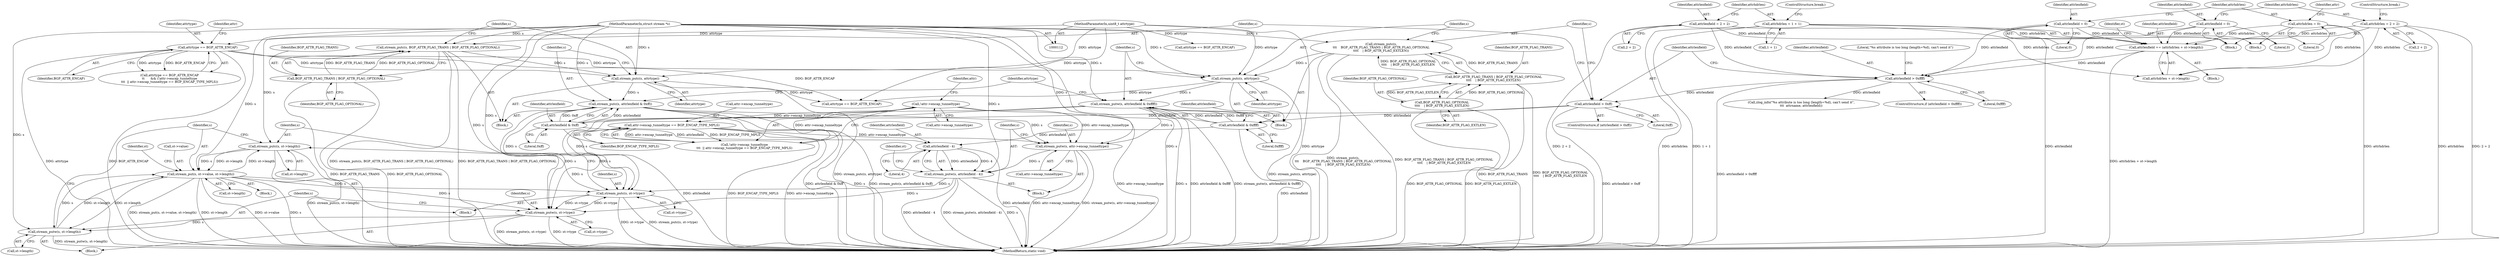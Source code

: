 digraph "0_frr_943d595a018e69b550db08cccba1d0778a86705a_1@pointer" {
"1000302" [label="(Call,stream_putc(s, st->length))"];
"1000297" [label="(Call,stream_putc(s, st->type))"];
"1000261" [label="(Call,stream_putc(s, attrlenfield & 0xff))"];
"1000258" [label="(Call,stream_putc(s, attrtype))"];
"1000253" [label="(Call,stream_putc(s, BGP_ATTR_FLAG_TRANS | BGP_ATTR_FLAG_OPTIONAL))"];
"1000115" [label="(MethodParameterIn,struct stream *s)"];
"1000255" [label="(Call,BGP_ATTR_FLAG_TRANS | BGP_ATTR_FLAG_OPTIONAL)"];
"1000135" [label="(Call,attrtype == BGP_ATTR_ENCAP)"];
"1000117" [label="(MethodParameterIn,uint8_t attrtype)"];
"1000263" [label="(Call,attrlenfield & 0xff)"];
"1000232" [label="(Call,attrlenfield > 0xff)"];
"1000222" [label="(Call,attrlenfield > 0xffff)"];
"1000166" [label="(Call,attrlenfield = 2 + 2)"];
"1000120" [label="(Call,attrlenfield = 0)"];
"1000214" [label="(Call,attrlenfield += (attrhdrlen + st->length))"];
"1000171" [label="(Call,attrhdrlen = 1 + 1)"];
"1000124" [label="(Call,attrhdrlen = 0)"];
"1000194" [label="(Call,attrhdrlen = 2 + 2)"];
"1000191" [label="(Call,attrlenfield = 0)"];
"1000276" [label="(Call,stream_putw(s, attrlenfield - 4))"];
"1000271" [label="(Call,stream_putw(s, attr->encap_tunneltype))"];
"1000246" [label="(Call,stream_putw(s, attrlenfield & 0xffff))"];
"1000243" [label="(Call,stream_putc(s, attrtype))"];
"1000236" [label="(Call,stream_putc(s,\n\t\t\t    BGP_ATTR_FLAG_TRANS | BGP_ATTR_FLAG_OPTIONAL\n\t\t\t\t    | BGP_ATTR_FLAG_EXTLEN))"];
"1000238" [label="(Call,BGP_ATTR_FLAG_TRANS | BGP_ATTR_FLAG_OPTIONAL\n\t\t\t\t    | BGP_ATTR_FLAG_EXTLEN)"];
"1000240" [label="(Call,BGP_ATTR_FLAG_OPTIONAL\n\t\t\t\t    | BGP_ATTR_FLAG_EXTLEN)"];
"1000248" [label="(Call,attrlenfield & 0xffff)"];
"1000139" [label="(Call,!attr->encap_tunneltype)"];
"1000143" [label="(Call,attr->encap_tunneltype == BGP_ENCAP_TYPE_MPLS)"];
"1000278" [label="(Call,attrlenfield - 4)"];
"1000319" [label="(Call,stream_put(s, st->value, st->length))"];
"1000314" [label="(Call,stream_putw(s, st->length))"];
"1000309" [label="(Call,stream_putw(s, st->type))"];
"1000302" [label="(Call,stream_putc(s, st->length))"];
"1000224" [label="(Literal,0xffff)"];
"1000227" [label="(Literal,\"%s attribute is too long (length=%d), can't send it\")"];
"1000133" [label="(Identifier,attr)"];
"1000283" [label="(Identifier,st)"];
"1000124" [label="(Call,attrhdrlen = 0)"];
"1000241" [label="(Identifier,BGP_ATTR_FLAG_OPTIONAL)"];
"1000226" [label="(Call,zlog_info(\"%s attribute is too long (length=%d), can't send it\",\n\t\t\t  attrname, attrlenfield))"];
"1000137" [label="(Identifier,BGP_ATTR_ENCAP)"];
"1000279" [label="(Identifier,attrlenfield)"];
"1000277" [label="(Identifier,s)"];
"1000134" [label="(Call,attrtype == BGP_ATTR_ENCAP\n\t\t      && (!attr->encap_tunneltype\n\t\t\t  || attr->encap_tunneltype == BGP_ENCAP_TYPE_MPLS))"];
"1000252" [label="(Block,)"];
"1000118" [label="(Block,)"];
"1000264" [label="(Identifier,attrlenfield)"];
"1000166" [label="(Call,attrlenfield = 2 + 2)"];
"1000257" [label="(Identifier,BGP_ATTR_FLAG_OPTIONAL)"];
"1000250" [label="(Literal,0xffff)"];
"1000272" [label="(Identifier,s)"];
"1000302" [label="(Call,stream_putc(s, st->length))"];
"1000213" [label="(Block,)"];
"1000233" [label="(Identifier,attrlenfield)"];
"1000135" [label="(Call,attrtype == BGP_ATTR_ENCAP)"];
"1000260" [label="(Identifier,attrtype)"];
"1000139" [label="(Call,!attr->encap_tunneltype)"];
"1000298" [label="(Identifier,s)"];
"1000297" [label="(Call,stream_putc(s, st->type))"];
"1000268" [label="(Identifier,attrtype)"];
"1000308" [label="(Block,)"];
"1000172" [label="(Identifier,attrhdrlen)"];
"1000246" [label="(Call,stream_putw(s, attrlenfield & 0xffff))"];
"1000222" [label="(Call,attrlenfield > 0xffff)"];
"1000270" [label="(Block,)"];
"1000316" [label="(Call,st->length)"];
"1000199" [label="(ControlStructure,break;)"];
"1000209" [label="(Identifier,st)"];
"1000173" [label="(Call,1 + 1)"];
"1000258" [label="(Call,stream_putc(s, attrtype))"];
"1000299" [label="(Call,st->type)"];
"1000194" [label="(Call,attrhdrlen = 2 + 2)"];
"1000265" [label="(Literal,0xff)"];
"1000168" [label="(Call,2 + 2)"];
"1000324" [label="(Call,st->length)"];
"1000253" [label="(Call,stream_putc(s, BGP_ATTR_FLAG_TRANS | BGP_ATTR_FLAG_OPTIONAL))"];
"1000115" [label="(MethodParameterIn,struct stream *s)"];
"1000191" [label="(Call,attrlenfield = 0)"];
"1000261" [label="(Call,stream_putc(s, attrlenfield & 0xff))"];
"1000120" [label="(Call,attrlenfield = 0)"];
"1000140" [label="(Call,attr->encap_tunneltype)"];
"1000327" [label="(MethodReturn,static void)"];
"1000138" [label="(Call,!attr->encap_tunneltype\n\t\t\t  || attr->encap_tunneltype == BGP_ENCAP_TYPE_MPLS)"];
"1000144" [label="(Call,attr->encap_tunneltype)"];
"1000259" [label="(Identifier,s)"];
"1000117" [label="(MethodParameterIn,uint8_t attrtype)"];
"1000235" [label="(Block,)"];
"1000245" [label="(Identifier,attrtype)"];
"1000242" [label="(Identifier,BGP_ATTR_FLAG_EXTLEN)"];
"1000303" [label="(Identifier,s)"];
"1000287" [label="(Identifier,st)"];
"1000232" [label="(Call,attrlenfield > 0xff)"];
"1000216" [label="(Call,attrhdrlen + st->length)"];
"1000151" [label="(Block,)"];
"1000263" [label="(Call,attrlenfield & 0xff)"];
"1000143" [label="(Call,attr->encap_tunneltype == BGP_ENCAP_TYPE_MPLS)"];
"1000267" [label="(Call,attrtype == BGP_ATTR_ENCAP)"];
"1000254" [label="(Identifier,s)"];
"1000291" [label="(Block,)"];
"1000141" [label="(Identifier,attr)"];
"1000309" [label="(Call,stream_putw(s, st->type))"];
"1000195" [label="(Identifier,attrhdrlen)"];
"1000314" [label="(Call,stream_putw(s, st->length))"];
"1000315" [label="(Identifier,s)"];
"1000240" [label="(Call,BGP_ATTR_FLAG_OPTIONAL\n\t\t\t\t    | BGP_ATTR_FLAG_EXTLEN)"];
"1000234" [label="(Literal,0xff)"];
"1000126" [label="(Literal,0)"];
"1000248" [label="(Call,attrlenfield & 0xffff)"];
"1000244" [label="(Identifier,s)"];
"1000176" [label="(ControlStructure,break;)"];
"1000121" [label="(Identifier,attrlenfield)"];
"1000196" [label="(Call,2 + 2)"];
"1000271" [label="(Call,stream_putw(s, attr->encap_tunneltype))"];
"1000238" [label="(Call,BGP_ATTR_FLAG_TRANS | BGP_ATTR_FLAG_OPTIONAL\n\t\t\t\t    | BGP_ATTR_FLAG_EXTLEN)"];
"1000293" [label="(Call,attrtype == BGP_ATTR_ENCAP)"];
"1000223" [label="(Identifier,attrlenfield)"];
"1000304" [label="(Call,st->length)"];
"1000122" [label="(Literal,0)"];
"1000147" [label="(Identifier,BGP_ENCAP_TYPE_MPLS)"];
"1000193" [label="(Literal,0)"];
"1000276" [label="(Call,stream_putw(s, attrlenfield - 4))"];
"1000320" [label="(Identifier,s)"];
"1000262" [label="(Identifier,s)"];
"1000255" [label="(Call,BGP_ATTR_FLAG_TRANS | BGP_ATTR_FLAG_OPTIONAL)"];
"1000192" [label="(Identifier,attrlenfield)"];
"1000239" [label="(Identifier,BGP_ATTR_FLAG_TRANS)"];
"1000280" [label="(Literal,4)"];
"1000321" [label="(Call,st->value)"];
"1000296" [label="(Block,)"];
"1000125" [label="(Identifier,attrhdrlen)"];
"1000247" [label="(Identifier,s)"];
"1000256" [label="(Identifier,BGP_ATTR_FLAG_TRANS)"];
"1000145" [label="(Identifier,attr)"];
"1000171" [label="(Call,attrhdrlen = 1 + 1)"];
"1000214" [label="(Call,attrlenfield += (attrhdrlen + st->length))"];
"1000311" [label="(Call,st->type)"];
"1000236" [label="(Call,stream_putc(s,\n\t\t\t    BGP_ATTR_FLAG_TRANS | BGP_ATTR_FLAG_OPTIONAL\n\t\t\t\t    | BGP_ATTR_FLAG_EXTLEN))"];
"1000249" [label="(Identifier,attrlenfield)"];
"1000273" [label="(Call,attr->encap_tunneltype)"];
"1000231" [label="(ControlStructure,if (attrlenfield > 0xff))"];
"1000221" [label="(ControlStructure,if (attrlenfield > 0xffff))"];
"1000215" [label="(Identifier,attrlenfield)"];
"1000237" [label="(Identifier,s)"];
"1000319" [label="(Call,stream_put(s, st->value, st->length))"];
"1000243" [label="(Call,stream_putc(s, attrtype))"];
"1000278" [label="(Call,attrlenfield - 4)"];
"1000167" [label="(Identifier,attrlenfield)"];
"1000310" [label="(Identifier,s)"];
"1000136" [label="(Identifier,attrtype)"];
"1000302" -> "1000296"  [label="AST: "];
"1000302" -> "1000304"  [label="CFG: "];
"1000303" -> "1000302"  [label="AST: "];
"1000304" -> "1000302"  [label="AST: "];
"1000320" -> "1000302"  [label="CFG: "];
"1000302" -> "1000327"  [label="DDG: stream_putc(s, st->length)"];
"1000297" -> "1000302"  [label="DDG: s"];
"1000115" -> "1000302"  [label="DDG: s"];
"1000319" -> "1000302"  [label="DDG: st->length"];
"1000302" -> "1000319"  [label="DDG: s"];
"1000302" -> "1000319"  [label="DDG: st->length"];
"1000297" -> "1000296"  [label="AST: "];
"1000297" -> "1000299"  [label="CFG: "];
"1000298" -> "1000297"  [label="AST: "];
"1000299" -> "1000297"  [label="AST: "];
"1000303" -> "1000297"  [label="CFG: "];
"1000297" -> "1000327"  [label="DDG: st->type"];
"1000297" -> "1000327"  [label="DDG: stream_putc(s, st->type)"];
"1000261" -> "1000297"  [label="DDG: s"];
"1000276" -> "1000297"  [label="DDG: s"];
"1000319" -> "1000297"  [label="DDG: s"];
"1000246" -> "1000297"  [label="DDG: s"];
"1000115" -> "1000297"  [label="DDG: s"];
"1000309" -> "1000297"  [label="DDG: st->type"];
"1000297" -> "1000309"  [label="DDG: st->type"];
"1000261" -> "1000252"  [label="AST: "];
"1000261" -> "1000263"  [label="CFG: "];
"1000262" -> "1000261"  [label="AST: "];
"1000263" -> "1000261"  [label="AST: "];
"1000268" -> "1000261"  [label="CFG: "];
"1000261" -> "1000327"  [label="DDG: attrlenfield & 0xff"];
"1000261" -> "1000327"  [label="DDG: s"];
"1000261" -> "1000327"  [label="DDG: stream_putc(s, attrlenfield & 0xff)"];
"1000258" -> "1000261"  [label="DDG: s"];
"1000115" -> "1000261"  [label="DDG: s"];
"1000263" -> "1000261"  [label="DDG: attrlenfield"];
"1000263" -> "1000261"  [label="DDG: 0xff"];
"1000261" -> "1000271"  [label="DDG: s"];
"1000261" -> "1000309"  [label="DDG: s"];
"1000258" -> "1000252"  [label="AST: "];
"1000258" -> "1000260"  [label="CFG: "];
"1000259" -> "1000258"  [label="AST: "];
"1000260" -> "1000258"  [label="AST: "];
"1000262" -> "1000258"  [label="CFG: "];
"1000258" -> "1000327"  [label="DDG: stream_putc(s, attrtype)"];
"1000253" -> "1000258"  [label="DDG: s"];
"1000115" -> "1000258"  [label="DDG: s"];
"1000135" -> "1000258"  [label="DDG: attrtype"];
"1000117" -> "1000258"  [label="DDG: attrtype"];
"1000258" -> "1000267"  [label="DDG: attrtype"];
"1000253" -> "1000252"  [label="AST: "];
"1000253" -> "1000255"  [label="CFG: "];
"1000254" -> "1000253"  [label="AST: "];
"1000255" -> "1000253"  [label="AST: "];
"1000259" -> "1000253"  [label="CFG: "];
"1000253" -> "1000327"  [label="DDG: stream_putc(s, BGP_ATTR_FLAG_TRANS | BGP_ATTR_FLAG_OPTIONAL)"];
"1000253" -> "1000327"  [label="DDG: BGP_ATTR_FLAG_TRANS | BGP_ATTR_FLAG_OPTIONAL"];
"1000115" -> "1000253"  [label="DDG: s"];
"1000255" -> "1000253"  [label="DDG: BGP_ATTR_FLAG_TRANS"];
"1000255" -> "1000253"  [label="DDG: BGP_ATTR_FLAG_OPTIONAL"];
"1000115" -> "1000112"  [label="AST: "];
"1000115" -> "1000327"  [label="DDG: s"];
"1000115" -> "1000236"  [label="DDG: s"];
"1000115" -> "1000243"  [label="DDG: s"];
"1000115" -> "1000246"  [label="DDG: s"];
"1000115" -> "1000271"  [label="DDG: s"];
"1000115" -> "1000276"  [label="DDG: s"];
"1000115" -> "1000309"  [label="DDG: s"];
"1000115" -> "1000314"  [label="DDG: s"];
"1000115" -> "1000319"  [label="DDG: s"];
"1000255" -> "1000257"  [label="CFG: "];
"1000256" -> "1000255"  [label="AST: "];
"1000257" -> "1000255"  [label="AST: "];
"1000255" -> "1000327"  [label="DDG: BGP_ATTR_FLAG_OPTIONAL"];
"1000255" -> "1000327"  [label="DDG: BGP_ATTR_FLAG_TRANS"];
"1000135" -> "1000134"  [label="AST: "];
"1000135" -> "1000137"  [label="CFG: "];
"1000136" -> "1000135"  [label="AST: "];
"1000137" -> "1000135"  [label="AST: "];
"1000141" -> "1000135"  [label="CFG: "];
"1000134" -> "1000135"  [label="CFG: "];
"1000135" -> "1000327"  [label="DDG: attrtype"];
"1000135" -> "1000327"  [label="DDG: BGP_ATTR_ENCAP"];
"1000135" -> "1000134"  [label="DDG: attrtype"];
"1000135" -> "1000134"  [label="DDG: BGP_ATTR_ENCAP"];
"1000117" -> "1000135"  [label="DDG: attrtype"];
"1000135" -> "1000243"  [label="DDG: attrtype"];
"1000135" -> "1000267"  [label="DDG: BGP_ATTR_ENCAP"];
"1000117" -> "1000112"  [label="AST: "];
"1000117" -> "1000327"  [label="DDG: attrtype"];
"1000117" -> "1000243"  [label="DDG: attrtype"];
"1000117" -> "1000267"  [label="DDG: attrtype"];
"1000117" -> "1000293"  [label="DDG: attrtype"];
"1000263" -> "1000265"  [label="CFG: "];
"1000264" -> "1000263"  [label="AST: "];
"1000265" -> "1000263"  [label="AST: "];
"1000263" -> "1000327"  [label="DDG: attrlenfield"];
"1000232" -> "1000263"  [label="DDG: attrlenfield"];
"1000263" -> "1000278"  [label="DDG: attrlenfield"];
"1000232" -> "1000231"  [label="AST: "];
"1000232" -> "1000234"  [label="CFG: "];
"1000233" -> "1000232"  [label="AST: "];
"1000234" -> "1000232"  [label="AST: "];
"1000237" -> "1000232"  [label="CFG: "];
"1000254" -> "1000232"  [label="CFG: "];
"1000232" -> "1000327"  [label="DDG: attrlenfield > 0xff"];
"1000222" -> "1000232"  [label="DDG: attrlenfield"];
"1000232" -> "1000248"  [label="DDG: attrlenfield"];
"1000222" -> "1000221"  [label="AST: "];
"1000222" -> "1000224"  [label="CFG: "];
"1000223" -> "1000222"  [label="AST: "];
"1000224" -> "1000222"  [label="AST: "];
"1000227" -> "1000222"  [label="CFG: "];
"1000233" -> "1000222"  [label="CFG: "];
"1000222" -> "1000327"  [label="DDG: attrlenfield > 0xffff"];
"1000166" -> "1000222"  [label="DDG: attrlenfield"];
"1000120" -> "1000222"  [label="DDG: attrlenfield"];
"1000214" -> "1000222"  [label="DDG: attrlenfield"];
"1000191" -> "1000222"  [label="DDG: attrlenfield"];
"1000222" -> "1000226"  [label="DDG: attrlenfield"];
"1000166" -> "1000151"  [label="AST: "];
"1000166" -> "1000168"  [label="CFG: "];
"1000167" -> "1000166"  [label="AST: "];
"1000168" -> "1000166"  [label="AST: "];
"1000172" -> "1000166"  [label="CFG: "];
"1000166" -> "1000327"  [label="DDG: 2 + 2"];
"1000166" -> "1000214"  [label="DDG: attrlenfield"];
"1000120" -> "1000118"  [label="AST: "];
"1000120" -> "1000122"  [label="CFG: "];
"1000121" -> "1000120"  [label="AST: "];
"1000122" -> "1000120"  [label="AST: "];
"1000125" -> "1000120"  [label="CFG: "];
"1000120" -> "1000327"  [label="DDG: attrlenfield"];
"1000120" -> "1000214"  [label="DDG: attrlenfield"];
"1000214" -> "1000213"  [label="AST: "];
"1000214" -> "1000216"  [label="CFG: "];
"1000215" -> "1000214"  [label="AST: "];
"1000216" -> "1000214"  [label="AST: "];
"1000209" -> "1000214"  [label="CFG: "];
"1000214" -> "1000327"  [label="DDG: attrhdrlen + st->length"];
"1000171" -> "1000214"  [label="DDG: attrhdrlen"];
"1000124" -> "1000214"  [label="DDG: attrhdrlen"];
"1000194" -> "1000214"  [label="DDG: attrhdrlen"];
"1000191" -> "1000214"  [label="DDG: attrlenfield"];
"1000171" -> "1000151"  [label="AST: "];
"1000171" -> "1000173"  [label="CFG: "];
"1000172" -> "1000171"  [label="AST: "];
"1000173" -> "1000171"  [label="AST: "];
"1000176" -> "1000171"  [label="CFG: "];
"1000171" -> "1000327"  [label="DDG: attrhdrlen"];
"1000171" -> "1000327"  [label="DDG: 1 + 1"];
"1000171" -> "1000216"  [label="DDG: attrhdrlen"];
"1000124" -> "1000118"  [label="AST: "];
"1000124" -> "1000126"  [label="CFG: "];
"1000125" -> "1000124"  [label="AST: "];
"1000126" -> "1000124"  [label="AST: "];
"1000133" -> "1000124"  [label="CFG: "];
"1000124" -> "1000327"  [label="DDG: attrhdrlen"];
"1000124" -> "1000216"  [label="DDG: attrhdrlen"];
"1000194" -> "1000151"  [label="AST: "];
"1000194" -> "1000196"  [label="CFG: "];
"1000195" -> "1000194"  [label="AST: "];
"1000196" -> "1000194"  [label="AST: "];
"1000199" -> "1000194"  [label="CFG: "];
"1000194" -> "1000327"  [label="DDG: attrhdrlen"];
"1000194" -> "1000327"  [label="DDG: 2 + 2"];
"1000194" -> "1000216"  [label="DDG: attrhdrlen"];
"1000191" -> "1000151"  [label="AST: "];
"1000191" -> "1000193"  [label="CFG: "];
"1000192" -> "1000191"  [label="AST: "];
"1000193" -> "1000191"  [label="AST: "];
"1000195" -> "1000191"  [label="CFG: "];
"1000276" -> "1000270"  [label="AST: "];
"1000276" -> "1000278"  [label="CFG: "];
"1000277" -> "1000276"  [label="AST: "];
"1000278" -> "1000276"  [label="AST: "];
"1000283" -> "1000276"  [label="CFG: "];
"1000276" -> "1000327"  [label="DDG: attrlenfield - 4"];
"1000276" -> "1000327"  [label="DDG: stream_putw(s, attrlenfield - 4)"];
"1000276" -> "1000327"  [label="DDG: s"];
"1000271" -> "1000276"  [label="DDG: s"];
"1000278" -> "1000276"  [label="DDG: attrlenfield"];
"1000278" -> "1000276"  [label="DDG: 4"];
"1000276" -> "1000309"  [label="DDG: s"];
"1000271" -> "1000270"  [label="AST: "];
"1000271" -> "1000273"  [label="CFG: "];
"1000272" -> "1000271"  [label="AST: "];
"1000273" -> "1000271"  [label="AST: "];
"1000277" -> "1000271"  [label="CFG: "];
"1000271" -> "1000327"  [label="DDG: attr->encap_tunneltype"];
"1000271" -> "1000327"  [label="DDG: stream_putw(s, attr->encap_tunneltype)"];
"1000246" -> "1000271"  [label="DDG: s"];
"1000139" -> "1000271"  [label="DDG: attr->encap_tunneltype"];
"1000143" -> "1000271"  [label="DDG: attr->encap_tunneltype"];
"1000246" -> "1000235"  [label="AST: "];
"1000246" -> "1000248"  [label="CFG: "];
"1000247" -> "1000246"  [label="AST: "];
"1000248" -> "1000246"  [label="AST: "];
"1000268" -> "1000246"  [label="CFG: "];
"1000246" -> "1000327"  [label="DDG: attrlenfield & 0xffff"];
"1000246" -> "1000327"  [label="DDG: stream_putw(s, attrlenfield & 0xffff)"];
"1000246" -> "1000327"  [label="DDG: s"];
"1000243" -> "1000246"  [label="DDG: s"];
"1000248" -> "1000246"  [label="DDG: attrlenfield"];
"1000248" -> "1000246"  [label="DDG: 0xffff"];
"1000246" -> "1000309"  [label="DDG: s"];
"1000243" -> "1000235"  [label="AST: "];
"1000243" -> "1000245"  [label="CFG: "];
"1000244" -> "1000243"  [label="AST: "];
"1000245" -> "1000243"  [label="AST: "];
"1000247" -> "1000243"  [label="CFG: "];
"1000243" -> "1000327"  [label="DDG: stream_putc(s, attrtype)"];
"1000236" -> "1000243"  [label="DDG: s"];
"1000243" -> "1000267"  [label="DDG: attrtype"];
"1000236" -> "1000235"  [label="AST: "];
"1000236" -> "1000238"  [label="CFG: "];
"1000237" -> "1000236"  [label="AST: "];
"1000238" -> "1000236"  [label="AST: "];
"1000244" -> "1000236"  [label="CFG: "];
"1000236" -> "1000327"  [label="DDG: stream_putc(s,\n\t\t\t    BGP_ATTR_FLAG_TRANS | BGP_ATTR_FLAG_OPTIONAL\n\t\t\t\t    | BGP_ATTR_FLAG_EXTLEN)"];
"1000236" -> "1000327"  [label="DDG: BGP_ATTR_FLAG_TRANS | BGP_ATTR_FLAG_OPTIONAL\n\t\t\t\t    | BGP_ATTR_FLAG_EXTLEN"];
"1000238" -> "1000236"  [label="DDG: BGP_ATTR_FLAG_TRANS"];
"1000238" -> "1000236"  [label="DDG: BGP_ATTR_FLAG_OPTIONAL\n\t\t\t\t    | BGP_ATTR_FLAG_EXTLEN"];
"1000238" -> "1000240"  [label="CFG: "];
"1000239" -> "1000238"  [label="AST: "];
"1000240" -> "1000238"  [label="AST: "];
"1000238" -> "1000327"  [label="DDG: BGP_ATTR_FLAG_TRANS"];
"1000238" -> "1000327"  [label="DDG: BGP_ATTR_FLAG_OPTIONAL\n\t\t\t\t    | BGP_ATTR_FLAG_EXTLEN"];
"1000240" -> "1000238"  [label="DDG: BGP_ATTR_FLAG_OPTIONAL"];
"1000240" -> "1000238"  [label="DDG: BGP_ATTR_FLAG_EXTLEN"];
"1000240" -> "1000242"  [label="CFG: "];
"1000241" -> "1000240"  [label="AST: "];
"1000242" -> "1000240"  [label="AST: "];
"1000240" -> "1000327"  [label="DDG: BGP_ATTR_FLAG_EXTLEN"];
"1000240" -> "1000327"  [label="DDG: BGP_ATTR_FLAG_OPTIONAL"];
"1000248" -> "1000250"  [label="CFG: "];
"1000249" -> "1000248"  [label="AST: "];
"1000250" -> "1000248"  [label="AST: "];
"1000248" -> "1000327"  [label="DDG: attrlenfield"];
"1000248" -> "1000278"  [label="DDG: attrlenfield"];
"1000139" -> "1000138"  [label="AST: "];
"1000139" -> "1000140"  [label="CFG: "];
"1000140" -> "1000139"  [label="AST: "];
"1000145" -> "1000139"  [label="CFG: "];
"1000138" -> "1000139"  [label="CFG: "];
"1000139" -> "1000327"  [label="DDG: attr->encap_tunneltype"];
"1000139" -> "1000138"  [label="DDG: attr->encap_tunneltype"];
"1000139" -> "1000143"  [label="DDG: attr->encap_tunneltype"];
"1000143" -> "1000138"  [label="AST: "];
"1000143" -> "1000147"  [label="CFG: "];
"1000144" -> "1000143"  [label="AST: "];
"1000147" -> "1000143"  [label="AST: "];
"1000138" -> "1000143"  [label="CFG: "];
"1000143" -> "1000327"  [label="DDG: attr->encap_tunneltype"];
"1000143" -> "1000327"  [label="DDG: BGP_ENCAP_TYPE_MPLS"];
"1000143" -> "1000138"  [label="DDG: attr->encap_tunneltype"];
"1000143" -> "1000138"  [label="DDG: BGP_ENCAP_TYPE_MPLS"];
"1000278" -> "1000280"  [label="CFG: "];
"1000279" -> "1000278"  [label="AST: "];
"1000280" -> "1000278"  [label="AST: "];
"1000278" -> "1000327"  [label="DDG: attrlenfield"];
"1000319" -> "1000291"  [label="AST: "];
"1000319" -> "1000324"  [label="CFG: "];
"1000320" -> "1000319"  [label="AST: "];
"1000321" -> "1000319"  [label="AST: "];
"1000324" -> "1000319"  [label="AST: "];
"1000287" -> "1000319"  [label="CFG: "];
"1000319" -> "1000327"  [label="DDG: stream_put(s, st->value, st->length)"];
"1000319" -> "1000327"  [label="DDG: st->length"];
"1000319" -> "1000327"  [label="DDG: st->value"];
"1000319" -> "1000327"  [label="DDG: s"];
"1000319" -> "1000309"  [label="DDG: s"];
"1000319" -> "1000314"  [label="DDG: st->length"];
"1000314" -> "1000319"  [label="DDG: s"];
"1000314" -> "1000319"  [label="DDG: st->length"];
"1000314" -> "1000308"  [label="AST: "];
"1000314" -> "1000316"  [label="CFG: "];
"1000315" -> "1000314"  [label="AST: "];
"1000316" -> "1000314"  [label="AST: "];
"1000320" -> "1000314"  [label="CFG: "];
"1000314" -> "1000327"  [label="DDG: stream_putw(s, st->length)"];
"1000309" -> "1000314"  [label="DDG: s"];
"1000309" -> "1000308"  [label="AST: "];
"1000309" -> "1000311"  [label="CFG: "];
"1000310" -> "1000309"  [label="AST: "];
"1000311" -> "1000309"  [label="AST: "];
"1000315" -> "1000309"  [label="CFG: "];
"1000309" -> "1000327"  [label="DDG: stream_putw(s, st->type)"];
"1000309" -> "1000327"  [label="DDG: st->type"];
}
